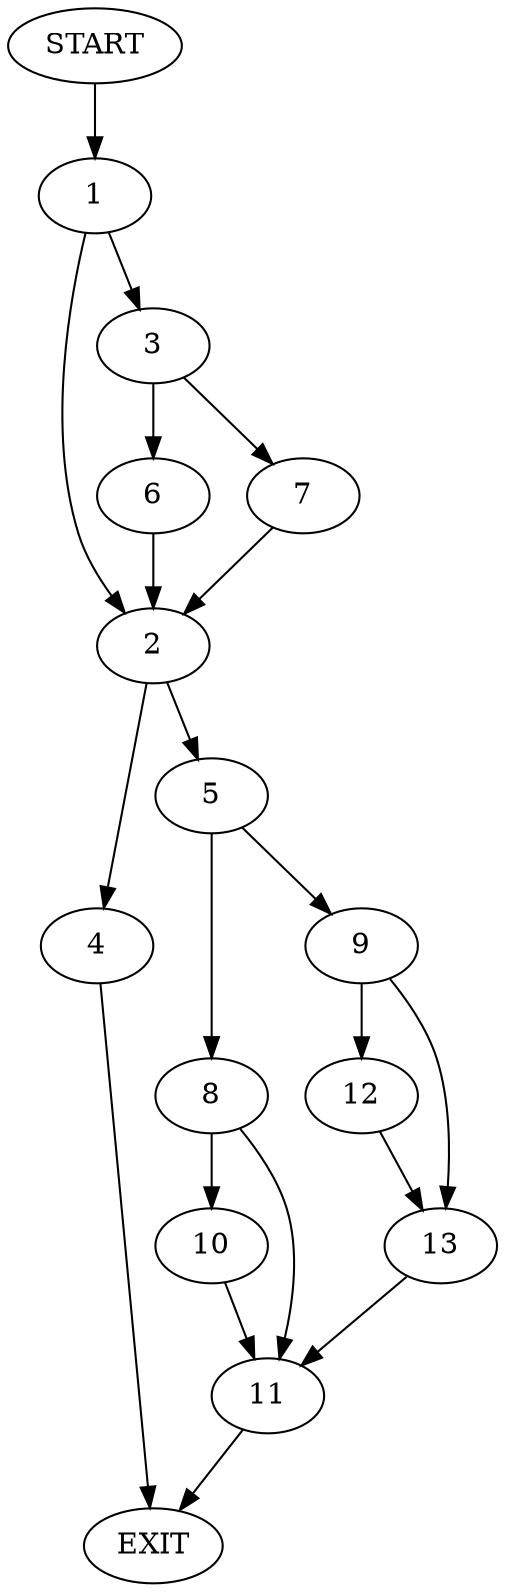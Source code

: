 digraph {
0 [label="START"]
14 [label="EXIT"]
0 -> 1
1 -> 2
1 -> 3
2 -> 4
2 -> 5
3 -> 6
3 -> 7
6 -> 2
7 -> 2
4 -> 14
5 -> 8
5 -> 9
8 -> 10
8 -> 11
9 -> 12
9 -> 13
11 -> 14
10 -> 11
12 -> 13
13 -> 11
}
